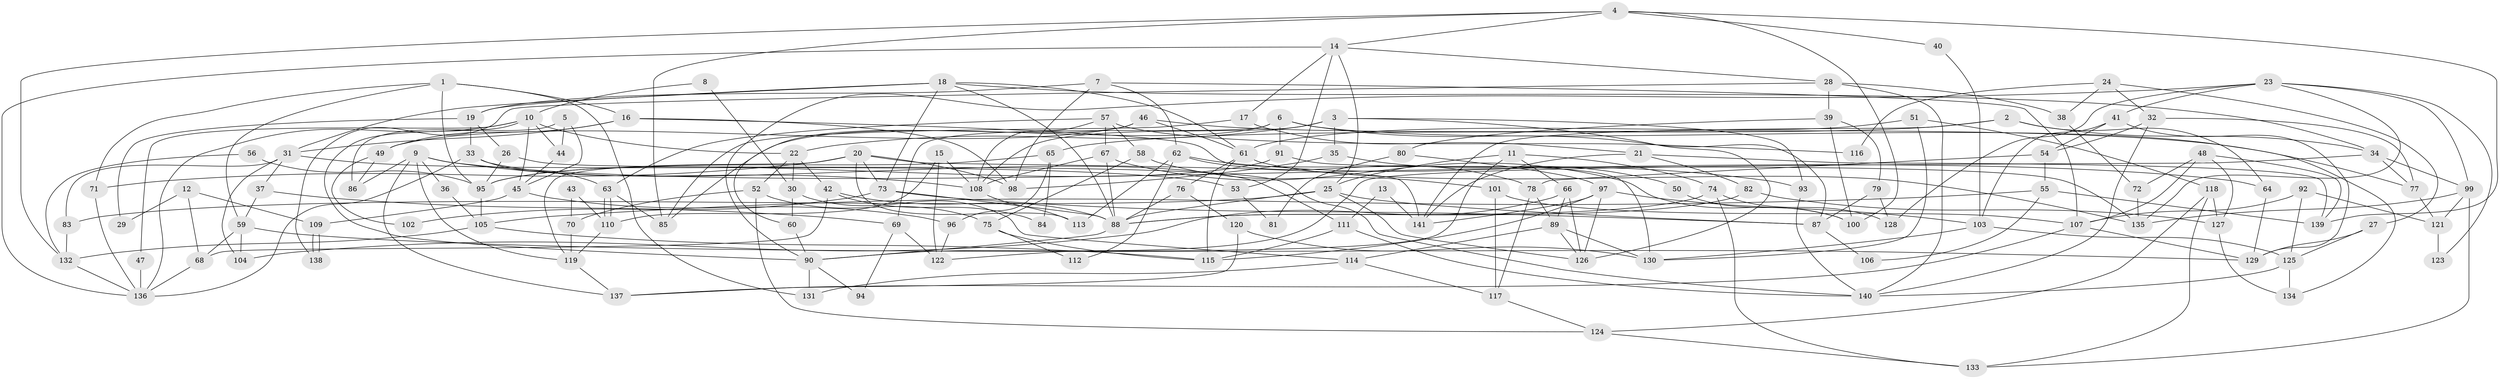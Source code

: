 // coarse degree distribution, {9: 0.03260869565217391, 6: 0.09782608695652174, 3: 0.17391304347826086, 7: 0.08695652173913043, 4: 0.20652173913043478, 2: 0.08695652173913043, 5: 0.21739130434782608, 10: 0.010869565217391304, 8: 0.07608695652173914, 11: 0.010869565217391304}
// Generated by graph-tools (version 1.1) at 2025/52/02/27/25 19:52:06]
// undirected, 141 vertices, 282 edges
graph export_dot {
graph [start="1"]
  node [color=gray90,style=filled];
  1;
  2;
  3;
  4;
  5;
  6;
  7;
  8;
  9;
  10;
  11;
  12;
  13;
  14;
  15;
  16;
  17;
  18;
  19;
  20;
  21;
  22;
  23;
  24;
  25;
  26;
  27;
  28;
  29;
  30;
  31;
  32;
  33;
  34;
  35;
  36;
  37;
  38;
  39;
  40;
  41;
  42;
  43;
  44;
  45;
  46;
  47;
  48;
  49;
  50;
  51;
  52;
  53;
  54;
  55;
  56;
  57;
  58;
  59;
  60;
  61;
  62;
  63;
  64;
  65;
  66;
  67;
  68;
  69;
  70;
  71;
  72;
  73;
  74;
  75;
  76;
  77;
  78;
  79;
  80;
  81;
  82;
  83;
  84;
  85;
  86;
  87;
  88;
  89;
  90;
  91;
  92;
  93;
  94;
  95;
  96;
  97;
  98;
  99;
  100;
  101;
  102;
  103;
  104;
  105;
  106;
  107;
  108;
  109;
  110;
  111;
  112;
  113;
  114;
  115;
  116;
  117;
  118;
  119;
  120;
  121;
  122;
  123;
  124;
  125;
  126;
  127;
  128;
  129;
  130;
  131;
  132;
  133;
  134;
  135;
  136;
  137;
  138;
  139;
  140;
  141;
  1 -- 16;
  1 -- 59;
  1 -- 71;
  1 -- 95;
  1 -- 131;
  2 -- 141;
  2 -- 64;
  2 -- 34;
  2 -- 65;
  3 -- 126;
  3 -- 93;
  3 -- 22;
  3 -- 35;
  3 -- 108;
  4 -- 14;
  4 -- 100;
  4 -- 40;
  4 -- 85;
  4 -- 132;
  4 -- 139;
  5 -- 44;
  5 -- 45;
  5 -- 86;
  6 -- 87;
  6 -- 85;
  6 -- 69;
  6 -- 91;
  6 -- 134;
  7 -- 19;
  7 -- 98;
  7 -- 62;
  7 -- 107;
  8 -- 10;
  8 -- 30;
  9 -- 119;
  9 -- 86;
  9 -- 36;
  9 -- 64;
  9 -- 108;
  9 -- 137;
  10 -- 136;
  10 -- 90;
  10 -- 22;
  10 -- 44;
  10 -- 45;
  10 -- 47;
  11 -- 25;
  11 -- 122;
  11 -- 66;
  11 -- 74;
  12 -- 68;
  12 -- 109;
  12 -- 29;
  13 -- 111;
  13 -- 141;
  14 -- 136;
  14 -- 17;
  14 -- 25;
  14 -- 28;
  14 -- 53;
  15 -- 110;
  15 -- 108;
  15 -- 122;
  16 -- 130;
  16 -- 31;
  16 -- 49;
  16 -- 98;
  17 -- 21;
  17 -- 85;
  18 -- 73;
  18 -- 34;
  18 -- 19;
  18 -- 31;
  18 -- 61;
  18 -- 88;
  19 -- 33;
  19 -- 26;
  19 -- 29;
  20 -- 71;
  20 -- 113;
  20 -- 73;
  20 -- 98;
  20 -- 119;
  20 -- 141;
  21 -- 82;
  21 -- 139;
  21 -- 141;
  22 -- 30;
  22 -- 42;
  22 -- 52;
  23 -- 90;
  23 -- 135;
  23 -- 41;
  23 -- 99;
  23 -- 123;
  23 -- 128;
  24 -- 32;
  24 -- 27;
  24 -- 38;
  24 -- 116;
  25 -- 126;
  25 -- 83;
  25 -- 87;
  25 -- 88;
  26 -- 95;
  26 -- 140;
  27 -- 129;
  27 -- 125;
  28 -- 140;
  28 -- 38;
  28 -- 39;
  28 -- 138;
  30 -- 60;
  30 -- 114;
  31 -- 104;
  31 -- 37;
  31 -- 53;
  31 -- 83;
  32 -- 77;
  32 -- 54;
  32 -- 140;
  33 -- 111;
  33 -- 63;
  33 -- 136;
  34 -- 99;
  34 -- 77;
  34 -- 90;
  35 -- 98;
  35 -- 50;
  36 -- 105;
  37 -- 59;
  37 -- 69;
  38 -- 72;
  39 -- 79;
  39 -- 80;
  39 -- 100;
  40 -- 103;
  41 -- 103;
  41 -- 54;
  41 -- 129;
  42 -- 88;
  42 -- 68;
  42 -- 84;
  43 -- 110;
  43 -- 70;
  44 -- 45;
  45 -- 96;
  45 -- 109;
  46 -- 61;
  46 -- 77;
  46 -- 49;
  46 -- 60;
  47 -- 136;
  48 -- 107;
  48 -- 72;
  48 -- 127;
  48 -- 139;
  49 -- 86;
  49 -- 102;
  50 -- 100;
  51 -- 61;
  51 -- 130;
  51 -- 118;
  52 -- 124;
  52 -- 70;
  52 -- 75;
  53 -- 81;
  54 -- 78;
  54 -- 55;
  55 -- 139;
  55 -- 105;
  55 -- 106;
  56 -- 132;
  56 -- 95;
  57 -- 67;
  57 -- 108;
  57 -- 58;
  57 -- 63;
  57 -- 116;
  58 -- 75;
  58 -- 101;
  59 -- 129;
  59 -- 68;
  59 -- 104;
  60 -- 90;
  61 -- 115;
  61 -- 76;
  61 -- 135;
  62 -- 78;
  62 -- 93;
  62 -- 112;
  62 -- 113;
  63 -- 110;
  63 -- 110;
  63 -- 85;
  64 -- 129;
  65 -- 95;
  65 -- 84;
  65 -- 96;
  66 -- 126;
  66 -- 89;
  66 -- 104;
  67 -- 108;
  67 -- 88;
  67 -- 100;
  68 -- 136;
  69 -- 94;
  69 -- 122;
  70 -- 119;
  71 -- 136;
  72 -- 135;
  73 -- 88;
  73 -- 87;
  73 -- 102;
  74 -- 88;
  74 -- 128;
  74 -- 133;
  75 -- 115;
  75 -- 112;
  76 -- 88;
  76 -- 120;
  77 -- 121;
  78 -- 117;
  78 -- 89;
  79 -- 87;
  79 -- 128;
  80 -- 97;
  80 -- 81;
  82 -- 127;
  82 -- 88;
  83 -- 132;
  87 -- 106;
  88 -- 90;
  89 -- 114;
  89 -- 126;
  89 -- 130;
  90 -- 94;
  90 -- 131;
  91 -- 95;
  91 -- 135;
  92 -- 125;
  92 -- 107;
  92 -- 121;
  93 -- 140;
  95 -- 105;
  96 -- 122;
  97 -- 103;
  97 -- 141;
  97 -- 115;
  97 -- 126;
  99 -- 135;
  99 -- 121;
  99 -- 133;
  101 -- 117;
  101 -- 107;
  103 -- 125;
  103 -- 130;
  105 -- 132;
  105 -- 115;
  107 -- 129;
  107 -- 137;
  108 -- 113;
  109 -- 138;
  109 -- 138;
  110 -- 119;
  111 -- 140;
  111 -- 115;
  114 -- 131;
  114 -- 117;
  117 -- 124;
  118 -- 133;
  118 -- 124;
  118 -- 127;
  119 -- 137;
  120 -- 137;
  120 -- 130;
  121 -- 123;
  124 -- 133;
  125 -- 140;
  125 -- 134;
  127 -- 134;
  132 -- 136;
}
